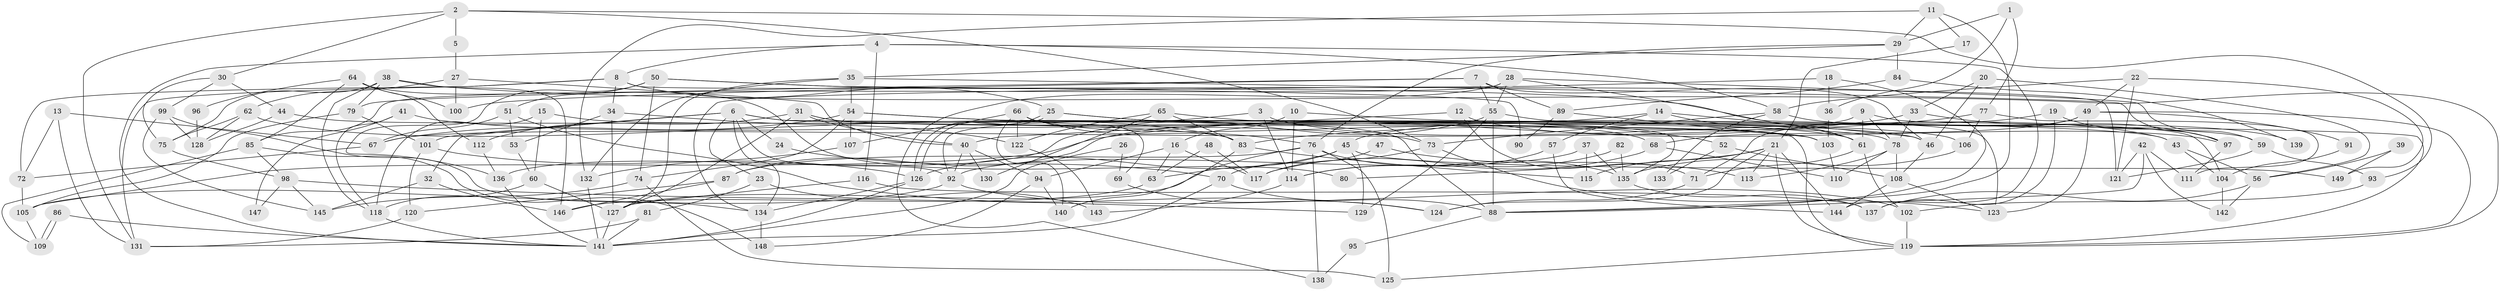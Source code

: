 // coarse degree distribution, {7: 0.056179775280898875, 5: 0.19101123595505617, 2: 0.07865168539325842, 4: 0.2696629213483146, 3: 0.21348314606741572, 6: 0.06741573033707865, 8: 0.033707865168539325, 9: 0.02247191011235955, 11: 0.02247191011235955, 10: 0.033707865168539325, 13: 0.011235955056179775}
// Generated by graph-tools (version 1.1) at 2025/52/03/04/25 21:52:57]
// undirected, 149 vertices, 298 edges
graph export_dot {
graph [start="1"]
  node [color=gray90,style=filled];
  1;
  2;
  3;
  4;
  5;
  6;
  7;
  8;
  9;
  10;
  11;
  12;
  13;
  14;
  15;
  16;
  17;
  18;
  19;
  20;
  21;
  22;
  23;
  24;
  25;
  26;
  27;
  28;
  29;
  30;
  31;
  32;
  33;
  34;
  35;
  36;
  37;
  38;
  39;
  40;
  41;
  42;
  43;
  44;
  45;
  46;
  47;
  48;
  49;
  50;
  51;
  52;
  53;
  54;
  55;
  56;
  57;
  58;
  59;
  60;
  61;
  62;
  63;
  64;
  65;
  66;
  67;
  68;
  69;
  70;
  71;
  72;
  73;
  74;
  75;
  76;
  77;
  78;
  79;
  80;
  81;
  82;
  83;
  84;
  85;
  86;
  87;
  88;
  89;
  90;
  91;
  92;
  93;
  94;
  95;
  96;
  97;
  98;
  99;
  100;
  101;
  102;
  103;
  104;
  105;
  106;
  107;
  108;
  109;
  110;
  111;
  112;
  113;
  114;
  115;
  116;
  117;
  118;
  119;
  120;
  121;
  122;
  123;
  124;
  125;
  126;
  127;
  128;
  129;
  130;
  131;
  132;
  133;
  134;
  135;
  136;
  137;
  138;
  139;
  140;
  141;
  142;
  143;
  144;
  145;
  146;
  147;
  148;
  149;
  1 -- 29;
  1 -- 77;
  1 -- 36;
  2 -- 93;
  2 -- 131;
  2 -- 5;
  2 -- 30;
  2 -- 73;
  3 -- 114;
  3 -- 43;
  3 -- 92;
  4 -- 8;
  4 -- 144;
  4 -- 58;
  4 -- 116;
  4 -- 141;
  5 -- 27;
  6 -- 92;
  6 -- 88;
  6 -- 23;
  6 -- 24;
  6 -- 32;
  6 -- 101;
  6 -- 119;
  6 -- 134;
  7 -- 55;
  7 -- 100;
  7 -- 46;
  7 -- 79;
  7 -- 89;
  8 -- 34;
  8 -- 131;
  8 -- 25;
  8 -- 72;
  8 -- 121;
  9 -- 78;
  9 -- 61;
  9 -- 67;
  9 -- 104;
  10 -- 114;
  10 -- 43;
  10 -- 16;
  11 -- 88;
  11 -- 132;
  11 -- 17;
  11 -- 29;
  12 -- 71;
  12 -- 40;
  12 -- 97;
  13 -- 67;
  13 -- 72;
  13 -- 131;
  14 -- 46;
  14 -- 61;
  14 -- 57;
  14 -- 87;
  15 -- 61;
  15 -- 118;
  15 -- 60;
  16 -- 63;
  16 -- 94;
  16 -- 117;
  17 -- 21;
  18 -- 88;
  18 -- 134;
  18 -- 36;
  19 -- 137;
  19 -- 97;
  19 -- 45;
  20 -- 33;
  20 -- 46;
  20 -- 56;
  21 -- 119;
  21 -- 115;
  21 -- 80;
  21 -- 113;
  21 -- 124;
  21 -- 144;
  22 -- 58;
  22 -- 49;
  22 -- 121;
  22 -- 149;
  23 -- 81;
  23 -- 143;
  24 -- 70;
  25 -- 126;
  25 -- 126;
  25 -- 52;
  25 -- 135;
  26 -- 69;
  26 -- 141;
  27 -- 62;
  27 -- 40;
  27 -- 100;
  28 -- 59;
  28 -- 85;
  28 -- 55;
  28 -- 61;
  28 -- 138;
  29 -- 35;
  29 -- 76;
  29 -- 84;
  30 -- 99;
  30 -- 44;
  30 -- 75;
  31 -- 40;
  31 -- 127;
  31 -- 46;
  31 -- 103;
  31 -- 112;
  32 -- 146;
  32 -- 145;
  33 -- 105;
  33 -- 78;
  33 -- 97;
  34 -- 127;
  34 -- 53;
  34 -- 122;
  35 -- 127;
  35 -- 97;
  35 -- 54;
  35 -- 132;
  36 -- 103;
  37 -- 92;
  37 -- 135;
  37 -- 115;
  38 -- 119;
  38 -- 118;
  38 -- 75;
  38 -- 79;
  38 -- 146;
  39 -- 149;
  39 -- 56;
  40 -- 92;
  40 -- 94;
  40 -- 130;
  41 -- 118;
  41 -- 73;
  41 -- 147;
  42 -- 121;
  42 -- 111;
  42 -- 88;
  42 -- 142;
  43 -- 56;
  43 -- 104;
  44 -- 128;
  44 -- 83;
  45 -- 126;
  45 -- 63;
  45 -- 129;
  45 -- 149;
  46 -- 108;
  47 -- 70;
  47 -- 113;
  48 -- 117;
  48 -- 63;
  49 -- 71;
  49 -- 119;
  49 -- 68;
  49 -- 91;
  49 -- 123;
  50 -- 123;
  50 -- 74;
  50 -- 51;
  50 -- 90;
  50 -- 136;
  51 -- 67;
  51 -- 53;
  51 -- 124;
  52 -- 108;
  52 -- 133;
  53 -- 60;
  54 -- 74;
  54 -- 67;
  54 -- 106;
  54 -- 107;
  54 -- 119;
  55 -- 136;
  55 -- 59;
  55 -- 88;
  55 -- 129;
  56 -- 137;
  56 -- 142;
  57 -- 114;
  57 -- 144;
  58 -- 73;
  58 -- 133;
  58 -- 139;
  59 -- 121;
  59 -- 93;
  60 -- 127;
  60 -- 118;
  61 -- 102;
  61 -- 71;
  62 -- 83;
  62 -- 75;
  62 -- 128;
  63 -- 146;
  64 -- 112;
  64 -- 85;
  64 -- 80;
  64 -- 96;
  64 -- 100;
  65 -- 122;
  65 -- 83;
  65 -- 78;
  65 -- 130;
  66 -- 68;
  66 -- 107;
  66 -- 69;
  66 -- 76;
  66 -- 122;
  66 -- 140;
  67 -- 72;
  68 -- 110;
  68 -- 114;
  69 -- 124;
  70 -- 141;
  70 -- 88;
  71 -- 124;
  72 -- 105;
  73 -- 123;
  73 -- 117;
  74 -- 145;
  74 -- 125;
  75 -- 98;
  76 -- 87;
  76 -- 125;
  76 -- 127;
  76 -- 135;
  76 -- 138;
  77 -- 106;
  77 -- 83;
  77 -- 111;
  78 -- 108;
  78 -- 110;
  78 -- 113;
  79 -- 101;
  79 -- 105;
  81 -- 131;
  81 -- 141;
  82 -- 117;
  82 -- 135;
  83 -- 140;
  83 -- 115;
  84 -- 89;
  84 -- 139;
  85 -- 109;
  85 -- 98;
  85 -- 148;
  86 -- 109;
  86 -- 109;
  86 -- 141;
  87 -- 120;
  87 -- 146;
  88 -- 95;
  89 -- 103;
  89 -- 90;
  91 -- 104;
  92 -- 105;
  92 -- 102;
  93 -- 102;
  94 -- 148;
  94 -- 140;
  95 -- 138;
  96 -- 128;
  97 -- 111;
  98 -- 129;
  98 -- 145;
  98 -- 147;
  99 -- 134;
  99 -- 145;
  99 -- 128;
  101 -- 120;
  101 -- 126;
  102 -- 119;
  103 -- 110;
  104 -- 142;
  105 -- 109;
  106 -- 135;
  107 -- 132;
  108 -- 144;
  108 -- 123;
  112 -- 136;
  114 -- 143;
  116 -- 127;
  116 -- 137;
  118 -- 141;
  119 -- 125;
  120 -- 131;
  122 -- 143;
  126 -- 134;
  126 -- 141;
  127 -- 141;
  132 -- 141;
  134 -- 148;
  135 -- 137;
  136 -- 141;
}
